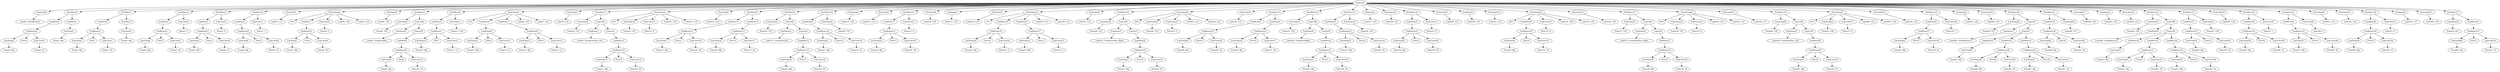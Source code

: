 digraph {
	ordering = out;
	ExpConst52 -> "Value52: 32";
	ExpBinary37 -> ExpTemp60;
	ExpBinary37 -> Plus37;
	ExpBinary37 -> ExpConst52;
	ExpTemp59 -> "Temp59: $rv";
	ExpMem40 -> ExpBinary36;
	ExpConst50 -> "Value50: 16";
	ExpBinary36 -> ExpTemp58;
	ExpBinary36 -> Plus36;
	ExpBinary36 -> ExpConst50;
	StatLabel21 -> "Label52: L36";
	StatMove25 -> ExpMem39;
	StatMove25 -> ExpConst49;
	ExpMem39 -> ExpBinary35;
	ExpConst48 -> "Value48: 36";
	ExpBinary35 -> ExpTemp57;
	ExpBinary35 -> Plus35;
	ExpBinary35 -> ExpConst48;
	ExpConst47 -> "Value47: 1";
	StatMove24 -> ExpMem38;
	StatMove24 -> ExpConst47;
	ExpMem38 -> ExpBinary34;
	ExpConst46 -> "Value46: 32";
	ExpBinary34 -> ExpTemp56;
	ExpBinary34 -> Plus34;
	ExpBinary34 -> ExpConst46;
	ExpTemp56 -> "Temp56: $fp";
	StatLabel19 -> "Label50: L30";
	ExpMem37 -> ExpBinary33;
	ExpTemp54 -> "Temp54: $fp";
	ExpMem36 -> ExpBinary32;
	ExpConst44 -> "Value44: 20";
	ExpMem35 -> ExpBinary31;
	ExpConst43 -> "Value43: 28";
	ExpTemp52 -> "Temp52: $fp";
	ExpList8 -> ExpMem34;
	ExpList8 -> ExpMem35;
	ExpList8 -> ExpMem36;
	ExpMem34 -> ExpTemp51;
	ExpCall8 -> ExpName8;
	ExpCall8 -> ExpList8;
	StatMove22 -> ExpTemp50;
	StatMove22 -> ExpCall8;
	ExpTemp50 -> "Temp50: T28";
	ExpMem33 -> ExpBinary30;
	ExpBinary30 -> ExpTemp48;
	ExpBinary30 -> Plus30;
	ExpBinary30 -> ExpConst42;
	ExpTemp48 -> "Temp48: $fp";
	ExpTemp60 -> "Temp60: $fp";
	ExpMem32 -> ExpBinary29;
	ExpMem31 -> ExpBinary28;
	ExpConst40 -> "Value40: 28";
	ExpBinary28 -> ExpTemp46;
	ExpBinary28 -> Plus28;
	ExpBinary28 -> ExpConst40;
	ExpList7 -> ExpMem30;
	ExpList7 -> ExpMem31;
	ExpList7 -> ExpMem32;
	ExpMem30 -> ExpTemp45;
	ExpCall7 -> ExpName7;
	ExpCall7 -> ExpList7;
	ExpName7 -> "Label45: Tree@Remove";
	StatMove20 -> ExpTemp44;
	StatMove20 -> ExpCall7;
	ExpConst39 -> "Value39: 1";
	ExpMem29 -> ExpBinary27;
	ExpConst38 -> "Value38: 24";
	ExpTemp43 -> "Temp43: $fp";
	ExpTemp45 -> "Temp45: $fp";
	StatLabel15 -> "Label42: L24";
	ExpConst37 -> "Value37: 0";
	ExpTemp42 -> "Temp42: T26";
	ExpConst36 -> "Value36: 20";
	ExpBinary26 -> ExpTemp41;
	ExpBinary26 -> Plus26;
	ExpBinary26 -> ExpConst36;
	ExpBinary13 -> ExpTemp20;
	ExpBinary13 -> Plus13;
	ExpBinary13 -> ExpConst18;
	ExpName8 -> "Label49: Tree@Remove";
	ExpMem28 -> ExpBinary26;
	StatMove2 -> ExpMem4;
	StatMove2 -> ExpConst3;
	ExpTemp20 -> "Temp20: $fp";
	StatJump5 -> "Label47: L30";
	StatLabel17 -> "Label46: L26";
	ExpConst8 -> "Value8: 36";
	ExpName0 -> "Label5: Tree@GetKey";
	ExpBinary15 -> ExpTemp23;
	ExpBinary15 -> Plus15;
	ExpBinary15 -> ExpConst20;
	ExpName2 -> "Label13: Tree@GetLeft";
	ExpBinary33 -> ExpTemp54;
	ExpBinary33 -> Plus33;
	ExpBinary33 -> ExpConst45;
	ExpName5 -> "Label35: Tree@GetHas_Right";
	ExpTemp23 -> "Temp23: $fp";
	StatLabel4 -> "Label12: L18";
	ExpMem12 -> ExpBinary10;
	ExpConst51 -> "Value51: 0";
	ExpTemp15 -> "Temp15: $fp";
	ExpName1 -> "Label9: Tree@GetHas_Left";
	ExpMem24 -> ExpBinary22;
	ExpBinary10 -> ExpTemp15;
	ExpBinary10 -> Plus10;
	ExpBinary10 -> ExpConst14;
	ExpConst19 -> "Value19: 20";
	StatMove12 -> ExpTemp26;
	StatMove12 -> ExpCall3;
	StatMove26 -> ExpMem40;
	StatMove26 -> ExpConst51;
	ExpMem11 -> ExpBinary9;
	ExpTemp44 -> "Temp44: T27";
	StatMove11 -> ExpMem17;
	StatMove11 -> ExpConst21;
	ExpTemp13 -> "Temp13: $fp";
	ExpConst35 -> "Value35: 0";
	StatJump4 -> "Label43: L26";
	ExpMem10 -> ExpBinary8;
	ExpTemp10 -> "Temp10: $fp";
	ExpConst30 -> "Value30: 36";
	ExpCall6 -> ExpName6;
	ExpCall6 -> ExpList6;
	ExpCall3 -> ExpName3;
	ExpCall3 -> ExpList3;
	ExpConst25 -> "Value25: 0";
	ExpTemp11 -> "Temp11: T20";
	ExpTemp47 -> "Temp47: $fp";
	ExpConst11 -> "Value11: 12";
	ExpBinary23 -> ExpTemp35;
	ExpBinary23 -> Plus23;
	ExpBinary23 -> ExpConst30;
	StatMove16 -> ExpMem25;
	StatMove16 -> ExpConst31;
	StatList0 -> StatLabel0;
	StatList0 -> StatMove0;
	StatList0 -> StatMove1;
	StatList0 -> StatMove2;
	StatList0 -> StatMove3;
	StatList0 -> StatMove4;
	StatList0 -> StatLabel1;
	StatList0 -> StatCJump0;
	StatList0 -> StatLabel2;
	StatList0 -> StatMove5;
	StatList0 -> StatMove6;
	StatList0 -> StatCJump1;
	StatList0 -> StatLabel3;
	StatList0 -> StatMove7;
	StatList0 -> StatCJump2;
	StatList0 -> StatLabel4;
	StatList0 -> StatMove8;
	StatList0 -> StatMove9;
	StatList0 -> StatMove10;
	StatList0 -> StatJump0;
	StatList0 -> StatLabel5;
	StatList0 -> StatMove11;
	StatList0 -> StatLabel6;
	StatList0 -> StatJump1;
	StatList0 -> StatLabel7;
	StatList0 -> StatCJump3;
	StatList0 -> StatLabel8;
	StatList0 -> StatMove12;
	StatList0 -> StatCJump4;
	StatList0 -> StatLabel9;
	StatList0 -> StatMove13;
	StatList0 -> StatMove14;
	StatList0 -> StatMove15;
	StatList0 -> StatJump2;
	StatList0 -> StatLabel10;
	StatList0 -> StatMove16;
	StatList0 -> StatLabel11;
	StatList0 -> StatJump3;
	StatList0 -> StatLabel12;
	StatList0 -> StatCJump5;
	StatList0 -> StatLabel13;
	StatList0 -> StatMove17;
	StatList0 -> StatCJump6;
	StatList0 -> StatLabel14;
	StatList0 -> StatMove18;
	StatList0 -> StatCJump7;
	StatList0 -> StatLabel15;
	StatList0 -> StatMove19;
	StatList0 -> StatJump4;
	StatList0 -> StatLabel16;
	StatList0 -> StatMove20;
	StatList0 -> StatMove21;
	StatList0 -> StatLabel17;
	StatList0 -> StatJump5;
	StatList0 -> StatLabel18;
	StatList0 -> StatMove22;
	StatList0 -> StatMove23;
	StatList0 -> StatLabel19;
	StatList0 -> StatMove24;
	StatList0 -> StatMove25;
	StatList0 -> StatLabel20;
	StatList0 -> StatLabel21;
	StatList0 -> StatMove26;
	StatList0 -> StatJump6;
	StatList0 -> StatLabel22;
	StatList0 -> StatMove27;
	ExpMem8 -> ExpBinary6;
	ExpTemp16 -> "Temp16: T21";
	StatCJump2 -> NE1;
	StatCJump2 -> ExpTemp16;
	StatCJump2 -> ExpConst15;
	StatCJump2 -> "Label10: L18";
	StatCJump2 -> "Label11: L19";
	ExpBinary6 -> ExpTemp9;
	ExpBinary6 -> Plus6;
	ExpBinary6 -> ExpConst10;
	StatMove21 -> ExpMem33;
	StatMove21 -> ExpTemp49;
	ExpMem27 -> ExpBinary25;
	ExpTemp9 -> "Temp9: $fp";
	ExpCall4 -> ExpName4;
	ExpCall4 -> ExpList4;
	StatJump3 -> "Label30: L33";
	ExpBinary11 -> ExpTemp17;
	ExpBinary11 -> Plus11;
	ExpBinary11 -> ExpConst16;
	StatLabel12 -> "Label31: L32";
	ExpBinary0 -> ExpTemp0;
	ExpBinary0 -> Plus0;
	ExpBinary0 -> ExpConst0;
	ExpTemp17 -> "Temp17: $fp";
	ExpConst3 -> "Value3: 1";
	ExpTemp4 -> "Temp4: $fp";
	StatLabel5 -> "Label15: L19";
	StatCJump4 -> NE2;
	StatCJump4 -> ExpTemp28;
	StatCJump4 -> ExpConst25;
	StatCJump4 -> "Label23: L21";
	StatCJump4 -> "Label24: L22";
	ExpMem13 -> ExpBinary11;
	ExpBinary27 -> ExpTemp43;
	ExpBinary27 -> Plus27;
	ExpBinary27 -> ExpConst38;
	StatMove1 -> ExpMem2;
	StatMove1 -> ExpMem3;
	StatCJump0 -> NE0;
	StatCJump0 -> ExpMem7;
	StatCJump0 -> ExpConst9;
	StatCJump0 -> "Label2: L38";
	StatCJump0 -> "Label3: L39";
	ExpConst12 -> "Value12: 4";
	ExpTemp8 -> "Temp8: T20";
	ExpMem15 -> ExpBinary13;
	ExpConst32 -> "Value32: 16";
	ExpConst41 -> "Value41: 20";
	ExpConst1 -> "Value1: 28";
	ExpTemp12 -> "Temp12: $fp";
	ExpTemp14 -> "Temp14: T21";
	StatLabel6 -> "Label16: L20";
	ExpMem2 -> ExpBinary1;
	StatLabel1 -> "Label1: L37";
	StatLabel18 -> "Label48: L29";
	ExpCall0 -> ExpName0;
	ExpCall0 -> ExpList0;
	StatMove7 -> ExpTemp14;
	StatMove7 -> ExpCall1;
	ExpTemp7 -> "Temp7: $fp";
	StatMove19 -> ExpMem29;
	StatMove19 -> ExpConst39;
	ExpTemp0 -> "Temp0: $fp";
	ExpConst15 -> "Value15: 0";
	ExpTemp46 -> "Temp46: $fp";
	ExpConst13 -> "Value13: 12";
	ExpMem7 -> ExpBinary5;
	StatLabel3 -> "Label8: L34";
	StatMove15 -> ExpMem24;
	StatMove15 -> ExpTemp34;
	ExpMem16 -> ExpBinary14;
	ExpBinary2 -> ExpTemp4;
	ExpBinary2 -> Plus2;
	ExpBinary2 -> ExpConst2;
	ExpTemp53 -> "Temp53: $fp";
	ExpTemp19 -> "Temp19: T22";
	ExpTemp33 -> "Temp33: $fp";
	ExpBinary22 -> ExpTemp33;
	ExpBinary22 -> Plus22;
	ExpBinary22 -> ExpConst29;
	ExpTemp2 -> "Temp2: $fp";
	StatLabel11 -> "Label29: L23";
	ExpMem3 -> ExpTemp3;
	ExpConst17 -> "Value17: 20";
	ExpList1 -> ExpMem12;
	ExpTemp1 -> "Temp1: $fp";
	ExpBinary4 -> ExpTemp6;
	ExpBinary4 -> Plus4;
	ExpBinary4 -> ExpConst6;
	StatMove23 -> ExpMem37;
	StatMove23 -> ExpTemp55;
	ExpTemp35 -> "Temp35: $fp";
	ExpBinary1 -> ExpTemp2;
	ExpBinary1 -> Plus1;
	ExpBinary1 -> ExpConst1;
	ExpConst10 -> "Value10: 20";
	StatMove9 -> ExpTemp19;
	StatMove9 -> ExpCall2;
	StatMove4 -> ExpMem6;
	StatMove4 -> ExpConst7;
	StatLabel2 -> "Label4: L38";
	StatJump6 -> "Label53: L37";
	StatMove5 -> ExpTemp8;
	StatMove5 -> ExpCall0;
	ExpConst14 -> "Value14: 20";
	ExpConst9 -> "Value9: 0";
	ExpTemp57 -> "Temp57: $fp";
	ExpTemp5 -> "Temp5: $fp";
	ExpBinary17 -> ExpTemp25;
	ExpBinary17 -> Plus17;
	ExpBinary17 -> ExpConst23;
	ExpCall2 -> ExpName2;
	ExpCall2 -> ExpList2;
	ExpConst2 -> "Value2: 36";
	ExpConst18 -> "Value18: 20";
	ExpConst26 -> "Value26: 28";
	ExpBinary8 -> ExpTemp12;
	ExpBinary8 -> Plus8;
	ExpBinary8 -> ExpConst12;
	ExpConst5 -> "Value5: 0";
	ExpConst23 -> "Value23: 4";
	ExpMem21 -> ExpBinary19;
	ExpTemp39 -> "Temp39: T25";
	StatMove3 -> ExpMem5;
	StatMove3 -> ExpConst5;
	StatLabel0 -> "Label0: Tree@Delete";
	ExpConst24 -> "Value24: 20";
	ExpBinary12 -> ExpTemp18;
	ExpBinary12 -> Plus12;
	ExpBinary12 -> ExpConst17;
	StatMove6 -> ExpMem9;
	StatMove6 -> ExpTemp11;
	ExpConst0 -> "Value0: 20";
	ExpTemp58 -> "Temp58: $fp";
	ExpMem1 -> ExpTemp1;
	ExpConst31 -> "Value31: 0";
	ExpMem9 -> ExpBinary7;
	ExpConst6 -> "Value6: 16";
	ExpConst16 -> "Value16: 28";
	ExpMem6 -> ExpBinary4;
	ExpConst4 -> "Value4: 32";
	ExpBinary7 -> ExpTemp10;
	ExpBinary7 -> Plus7;
	ExpBinary7 -> ExpConst11;
	ExpBinary5 -> ExpTemp7;
	ExpBinary5 -> Plus5;
	ExpBinary5 -> ExpConst8;
	ExpBinary32 -> ExpTemp53;
	ExpBinary32 -> Plus32;
	ExpBinary32 -> ExpConst44;
	ExpMem14 -> ExpBinary12;
	ExpList2 -> ExpMem15;
	StatMove27 -> ExpTemp59;
	StatMove27 -> ExpMem41;
	ExpTemp22 -> "Temp22: T22";
	ExpConst7 -> "Value7: 1";
	ExpTemp21 -> "Temp21: $fp";
	StatMove0 -> ExpMem0;
	StatMove0 -> ExpMem1;
	ExpBinary14 -> ExpTemp21;
	ExpBinary14 -> Plus14;
	ExpBinary14 -> ExpConst19;
	ExpMem4 -> ExpBinary2;
	StatMove10 -> ExpMem16;
	StatMove10 -> ExpTemp22;
	StatJump0 -> "Label14: L20";
	ExpConst20 -> "Value20: 36";
	ExpMem17 -> ExpBinary15;
	StatJump1 -> "Label17: L36";
	ExpConst29 -> "Value29: 20";
	ExpBinary16 -> ExpTemp24;
	ExpBinary16 -> Plus16;
	ExpBinary16 -> ExpConst22;
	ExpTemp18 -> "Temp18: $fp";
	ExpConst28 -> "Value28: 20";
	ExpList0 -> ExpMem8;
	ExpConst22 -> "Value22: 12";
	ExpConst45 -> "Value45: 24";
	ExpBinary3 -> ExpTemp5;
	ExpBinary3 -> Plus3;
	ExpBinary3 -> ExpConst4;
	ExpTemp40 -> "Temp40: T26";
	ExpMem18 -> ExpBinary16;
	ExpTemp25 -> "Temp25: $fp";
	ExpTemp26 -> "Temp26: T23";
	ExpTemp41 -> "Temp41: $fp";
	ExpList6 -> ExpMem28;
	ExpName3 -> "Label22: Tree@GetHas_Right";
	ExpConst49 -> "Value49: 0";
	ExpTemp27 -> "Temp27: $fp";
	ExpList4 -> ExpMem23;
	ExpTemp3 -> "Temp3: $fp";
	ExpTemp6 -> "Temp6: $fp";
	StatLabel8 -> "Label21: L31";
	ExpBinary18 -> ExpTemp27;
	ExpBinary18 -> Plus18;
	ExpBinary18 -> ExpConst24;
	ExpMem20 -> ExpBinary18;
	ExpList3 -> ExpMem20;
	ExpTemp28 -> "Temp28: T23";
	StatMove8 -> ExpMem13;
	StatMove8 -> ExpMem14;
	ExpBinary20 -> ExpTemp30;
	ExpBinary20 -> Plus20;
	ExpBinary20 -> ExpConst27;
	ExpBinary29 -> ExpTemp47;
	ExpBinary29 -> Plus29;
	ExpBinary29 -> ExpConst41;
	StatLabel9 -> "Label25: L21";
	ExpTemp29 -> "Temp29: $fp";
	ExpBinary9 -> ExpTemp13;
	ExpBinary9 -> Plus9;
	ExpBinary9 -> ExpConst13;
	ExpBinary24 -> ExpTemp36;
	ExpBinary24 -> Plus24;
	ExpBinary24 -> ExpConst32;
	StatLabel22 -> "Label54: L39";
	ExpBinary19 -> ExpTemp29;
	ExpBinary19 -> Plus19;
	ExpBinary19 -> ExpConst26;
	StatMove13 -> ExpMem21;
	StatMove13 -> ExpMem22;
	ExpTemp30 -> "Temp30: $fp";
	ExpConst27 -> "Value27: 20";
	ExpMem5 -> ExpBinary3;
	ExpMem22 -> ExpBinary20;
	StatMove14 -> ExpTemp31;
	StatMove14 -> ExpCall4;
	ExpName4 -> "Label26: Tree@GetRight";
	ExpTemp32 -> "Temp32: $fp";
	ExpTemp55 -> "Temp55: T28";
	StatCJump3 -> LT1;
	StatCJump3 -> ExpMem18;
	StatCJump3 -> ExpMem19;
	StatCJump3 -> "Label19: L31";
	StatCJump3 -> "Label20: L32";
	ExpBinary21 -> ExpTemp32;
	ExpBinary21 -> Plus21;
	ExpBinary21 -> ExpConst28;
	ExpCall5 -> ExpName5;
	ExpCall5 -> ExpList5;
	StatCJump6 -> NE4;
	StatCJump6 -> ExpTemp39;
	StatCJump6 -> ExpConst35;
	StatCJump6 -> "Label36: L25";
	StatCJump6 -> "Label37: L27";
	StatLabel7 -> "Label18: L35";
	ExpTemp34 -> "Temp34: T24";
	StatLabel20 -> "Label51: L33";
	ExpCall1 -> ExpName1;
	ExpCall1 -> ExpList1;
	ExpMem19 -> ExpBinary17;
	StatCJump5 -> NE3;
	StatCJump5 -> ExpMem26;
	StatCJump5 -> ExpConst33;
	StatCJump5 -> "Label32: L28";
	StatCJump5 -> "Label33: L29";
	ExpMem41 -> ExpBinary37;
	ExpTemp51 -> "Temp51: $fp";
	StatCJump7 -> NE5;
	StatCJump7 -> ExpTemp42;
	StatCJump7 -> ExpConst37;
	StatCJump7 -> "Label40: L25";
	StatCJump7 -> "Label41: L24";
	StatJump2 -> "Label27: L23";
	StatLabel10 -> "Label28: L22";
	ExpMem25 -> ExpBinary23;
	StatLabel16 -> "Label44: L25";
	ExpMem26 -> ExpBinary24;
	ExpMem0 -> ExpBinary0;
	ExpTemp36 -> "Temp36: $fp";
	StatLabel14 -> "Label38: L27";
	ExpTemp49 -> "Temp49: T27";
	ExpConst21 -> "Value21: 0";
	ExpConst33 -> "Value33: 0";
	StatLabel13 -> "Label34: L28";
	ExpTemp37 -> "Temp37: T25";
	ExpConst42 -> "Value42: 24";
	StatMove17 -> ExpTemp37;
	StatMove17 -> ExpCall5;
	ExpMem23 -> ExpBinary21;
	ExpBinary25 -> ExpTemp38;
	ExpBinary25 -> Plus25;
	ExpBinary25 -> ExpConst34;
	StatCJump1 -> LT0;
	StatCJump1 -> ExpMem10;
	StatCJump1 -> ExpMem11;
	StatCJump1 -> "Label6: L34";
	StatCJump1 -> "Label7: L35";
	ExpConst34 -> "Value34: 20";
	ExpTemp31 -> "Temp31: T24";
	ExpTemp24 -> "Temp24: $fp";
	ExpList5 -> ExpMem27;
	StatMove18 -> ExpTemp40;
	StatMove18 -> ExpCall6;
	ExpBinary31 -> ExpTemp52;
	ExpBinary31 -> Plus31;
	ExpBinary31 -> ExpConst43;
	ExpTemp38 -> "Temp38: $fp";
	ExpName6 -> "Label39: Tree@GetHas_Left";
}

